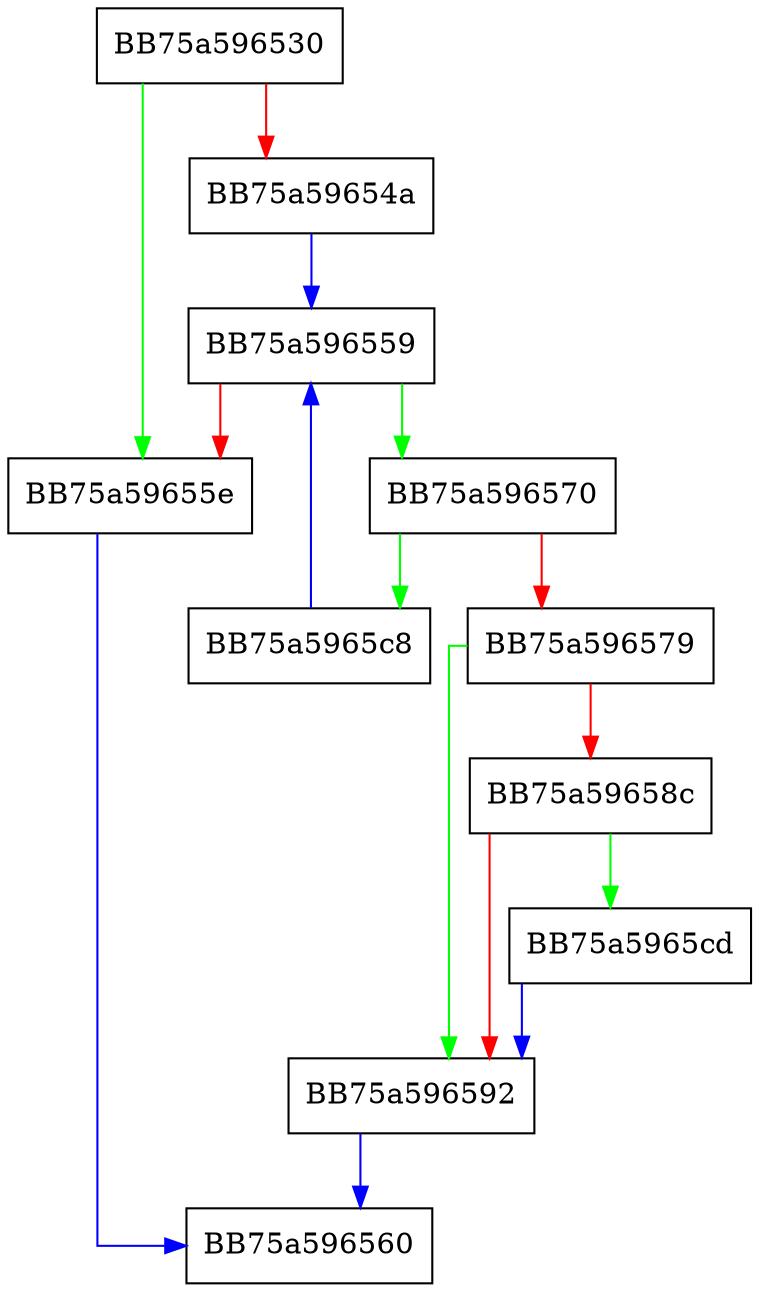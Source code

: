 digraph IsMine {
  node [shape="box"];
  graph [splines=ortho];
  BB75a596530 -> BB75a59655e [color="green"];
  BB75a596530 -> BB75a59654a [color="red"];
  BB75a59654a -> BB75a596559 [color="blue"];
  BB75a596559 -> BB75a596570 [color="green"];
  BB75a596559 -> BB75a59655e [color="red"];
  BB75a59655e -> BB75a596560 [color="blue"];
  BB75a596570 -> BB75a5965c8 [color="green"];
  BB75a596570 -> BB75a596579 [color="red"];
  BB75a596579 -> BB75a596592 [color="green"];
  BB75a596579 -> BB75a59658c [color="red"];
  BB75a59658c -> BB75a5965cd [color="green"];
  BB75a59658c -> BB75a596592 [color="red"];
  BB75a596592 -> BB75a596560 [color="blue"];
  BB75a5965c8 -> BB75a596559 [color="blue"];
  BB75a5965cd -> BB75a596592 [color="blue"];
}